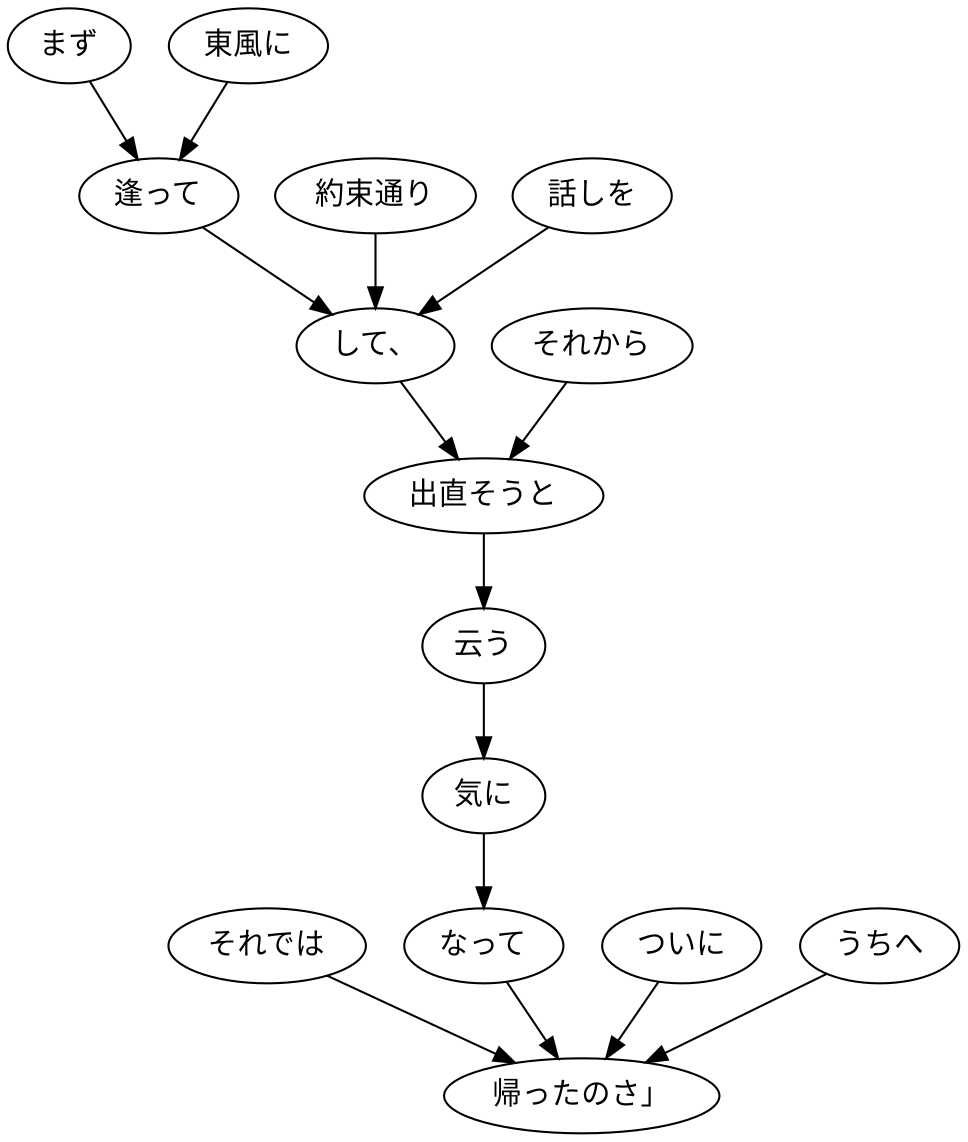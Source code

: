 digraph graph1086 {
	node0 [label="それでは"];
	node1 [label="まず"];
	node2 [label="東風に"];
	node3 [label="逢って"];
	node4 [label="約束通り"];
	node5 [label="話しを"];
	node6 [label="して、"];
	node7 [label="それから"];
	node8 [label="出直そうと"];
	node9 [label="云う"];
	node10 [label="気に"];
	node11 [label="なって"];
	node12 [label="ついに"];
	node13 [label="うちへ"];
	node14 [label="帰ったのさ」"];
	node0 -> node14;
	node1 -> node3;
	node2 -> node3;
	node3 -> node6;
	node4 -> node6;
	node5 -> node6;
	node6 -> node8;
	node7 -> node8;
	node8 -> node9;
	node9 -> node10;
	node10 -> node11;
	node11 -> node14;
	node12 -> node14;
	node13 -> node14;
}
